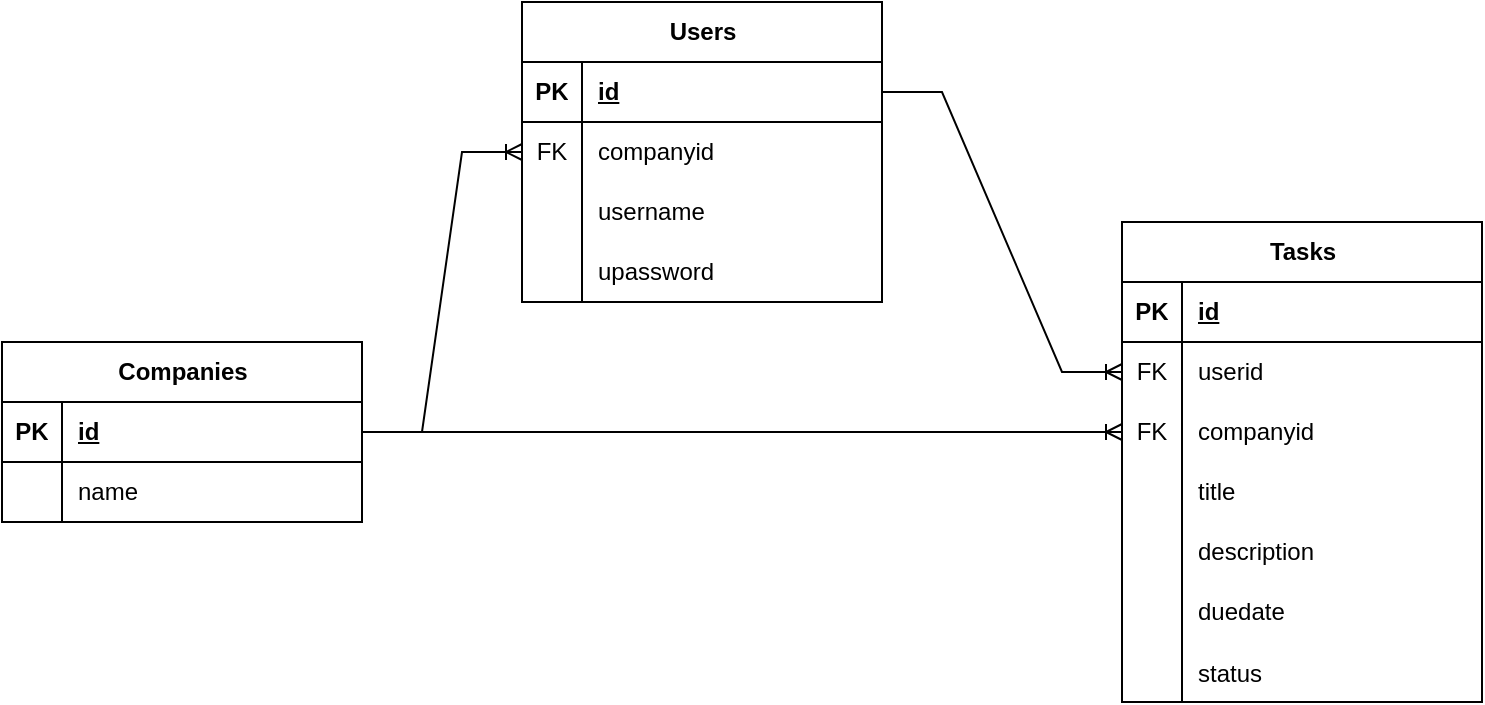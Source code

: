 <mxfile version="20.5.3" type="embed"><diagram id="R2lEEEUBdFMjLlhIrx00" name="Page-1"><mxGraphModel dx="1506" dy="586" grid="1" gridSize="10" guides="1" tooltips="1" connect="1" arrows="1" fold="1" page="1" pageScale="1" pageWidth="850" pageHeight="1100" math="0" shadow="0" extFonts="Permanent Marker^https://fonts.googleapis.com/css?family=Permanent+Marker"><root><mxCell id="0"/><mxCell id="1" parent="0"/><mxCell id="aO1jBpqtmkNnHj53JgQP-1" value="Companies" style="shape=table;startSize=30;container=1;collapsible=1;childLayout=tableLayout;fixedRows=1;rowLines=0;fontStyle=1;align=center;resizeLast=1;html=1;" parent="1" vertex="1"><mxGeometry y="210" width="180" height="90" as="geometry"/></mxCell><mxCell id="aO1jBpqtmkNnHj53JgQP-2" value="" style="shape=tableRow;horizontal=0;startSize=0;swimlaneHead=0;swimlaneBody=0;fillColor=none;collapsible=0;dropTarget=0;points=[[0,0.5],[1,0.5]];portConstraint=eastwest;top=0;left=0;right=0;bottom=1;" parent="aO1jBpqtmkNnHj53JgQP-1" vertex="1"><mxGeometry y="30" width="180" height="30" as="geometry"/></mxCell><mxCell id="aO1jBpqtmkNnHj53JgQP-3" value="PK" style="shape=partialRectangle;connectable=0;fillColor=none;top=0;left=0;bottom=0;right=0;fontStyle=1;overflow=hidden;whiteSpace=wrap;html=1;" parent="aO1jBpqtmkNnHj53JgQP-2" vertex="1"><mxGeometry width="30" height="30" as="geometry"><mxRectangle width="30" height="30" as="alternateBounds"/></mxGeometry></mxCell><mxCell id="aO1jBpqtmkNnHj53JgQP-4" value="id" style="shape=partialRectangle;connectable=0;fillColor=none;top=0;left=0;bottom=0;right=0;align=left;spacingLeft=6;fontStyle=5;overflow=hidden;whiteSpace=wrap;html=1;" parent="aO1jBpqtmkNnHj53JgQP-2" vertex="1"><mxGeometry x="30" width="150" height="30" as="geometry"><mxRectangle width="150" height="30" as="alternateBounds"/></mxGeometry></mxCell><mxCell id="aO1jBpqtmkNnHj53JgQP-5" value="" style="shape=tableRow;horizontal=0;startSize=0;swimlaneHead=0;swimlaneBody=0;fillColor=none;collapsible=0;dropTarget=0;points=[[0,0.5],[1,0.5]];portConstraint=eastwest;top=0;left=0;right=0;bottom=0;" parent="aO1jBpqtmkNnHj53JgQP-1" vertex="1"><mxGeometry y="60" width="180" height="30" as="geometry"/></mxCell><mxCell id="aO1jBpqtmkNnHj53JgQP-6" value="" style="shape=partialRectangle;connectable=0;fillColor=none;top=0;left=0;bottom=0;right=0;editable=1;overflow=hidden;whiteSpace=wrap;html=1;" parent="aO1jBpqtmkNnHj53JgQP-5" vertex="1"><mxGeometry width="30" height="30" as="geometry"><mxRectangle width="30" height="30" as="alternateBounds"/></mxGeometry></mxCell><mxCell id="aO1jBpqtmkNnHj53JgQP-7" value="name" style="shape=partialRectangle;connectable=0;fillColor=none;top=0;left=0;bottom=0;right=0;align=left;spacingLeft=6;overflow=hidden;whiteSpace=wrap;html=1;" parent="aO1jBpqtmkNnHj53JgQP-5" vertex="1"><mxGeometry x="30" width="150" height="30" as="geometry"><mxRectangle width="150" height="30" as="alternateBounds"/></mxGeometry></mxCell><mxCell id="aO1jBpqtmkNnHj53JgQP-14" value="Users" style="shape=table;startSize=30;container=1;collapsible=1;childLayout=tableLayout;fixedRows=1;rowLines=0;fontStyle=1;align=center;resizeLast=1;html=1;" parent="1" vertex="1"><mxGeometry x="260" y="40" width="180" height="150" as="geometry"/></mxCell><mxCell id="aO1jBpqtmkNnHj53JgQP-15" value="" style="shape=tableRow;horizontal=0;startSize=0;swimlaneHead=0;swimlaneBody=0;fillColor=none;collapsible=0;dropTarget=0;points=[[0,0.5],[1,0.5]];portConstraint=eastwest;top=0;left=0;right=0;bottom=1;" parent="aO1jBpqtmkNnHj53JgQP-14" vertex="1"><mxGeometry y="30" width="180" height="30" as="geometry"/></mxCell><mxCell id="aO1jBpqtmkNnHj53JgQP-16" value="PK" style="shape=partialRectangle;connectable=0;fillColor=none;top=0;left=0;bottom=0;right=0;fontStyle=1;overflow=hidden;whiteSpace=wrap;html=1;" parent="aO1jBpqtmkNnHj53JgQP-15" vertex="1"><mxGeometry width="30" height="30" as="geometry"><mxRectangle width="30" height="30" as="alternateBounds"/></mxGeometry></mxCell><mxCell id="aO1jBpqtmkNnHj53JgQP-17" value="id" style="shape=partialRectangle;connectable=0;fillColor=none;top=0;left=0;bottom=0;right=0;align=left;spacingLeft=6;fontStyle=5;overflow=hidden;whiteSpace=wrap;html=1;" parent="aO1jBpqtmkNnHj53JgQP-15" vertex="1"><mxGeometry x="30" width="150" height="30" as="geometry"><mxRectangle width="150" height="30" as="alternateBounds"/></mxGeometry></mxCell><mxCell id="aO1jBpqtmkNnHj53JgQP-24" value="" style="shape=tableRow;horizontal=0;startSize=0;swimlaneHead=0;swimlaneBody=0;fillColor=none;collapsible=0;dropTarget=0;points=[[0,0.5],[1,0.5]];portConstraint=eastwest;top=0;left=0;right=0;bottom=0;" parent="aO1jBpqtmkNnHj53JgQP-14" vertex="1"><mxGeometry y="60" width="180" height="30" as="geometry"/></mxCell><mxCell id="aO1jBpqtmkNnHj53JgQP-25" value="FK" style="shape=partialRectangle;connectable=0;fillColor=none;top=0;left=0;bottom=0;right=0;editable=1;overflow=hidden;whiteSpace=wrap;html=1;" parent="aO1jBpqtmkNnHj53JgQP-24" vertex="1"><mxGeometry width="30" height="30" as="geometry"><mxRectangle width="30" height="30" as="alternateBounds"/></mxGeometry></mxCell><mxCell id="aO1jBpqtmkNnHj53JgQP-26" value="companyid" style="shape=partialRectangle;connectable=0;fillColor=none;top=0;left=0;bottom=0;right=0;align=left;spacingLeft=6;overflow=hidden;whiteSpace=wrap;html=1;" parent="aO1jBpqtmkNnHj53JgQP-24" vertex="1"><mxGeometry x="30" width="150" height="30" as="geometry"><mxRectangle width="150" height="30" as="alternateBounds"/></mxGeometry></mxCell><mxCell id="aO1jBpqtmkNnHj53JgQP-18" value="" style="shape=tableRow;horizontal=0;startSize=0;swimlaneHead=0;swimlaneBody=0;fillColor=none;collapsible=0;dropTarget=0;points=[[0,0.5],[1,0.5]];portConstraint=eastwest;top=0;left=0;right=0;bottom=0;" parent="aO1jBpqtmkNnHj53JgQP-14" vertex="1"><mxGeometry y="90" width="180" height="30" as="geometry"/></mxCell><mxCell id="aO1jBpqtmkNnHj53JgQP-19" value="" style="shape=partialRectangle;connectable=0;fillColor=none;top=0;left=0;bottom=0;right=0;editable=1;overflow=hidden;whiteSpace=wrap;html=1;" parent="aO1jBpqtmkNnHj53JgQP-18" vertex="1"><mxGeometry width="30" height="30" as="geometry"><mxRectangle width="30" height="30" as="alternateBounds"/></mxGeometry></mxCell><mxCell id="aO1jBpqtmkNnHj53JgQP-20" value="username" style="shape=partialRectangle;connectable=0;fillColor=none;top=0;left=0;bottom=0;right=0;align=left;spacingLeft=6;overflow=hidden;whiteSpace=wrap;html=1;" parent="aO1jBpqtmkNnHj53JgQP-18" vertex="1"><mxGeometry x="30" width="150" height="30" as="geometry"><mxRectangle width="150" height="30" as="alternateBounds"/></mxGeometry></mxCell><mxCell id="aO1jBpqtmkNnHj53JgQP-21" value="" style="shape=tableRow;horizontal=0;startSize=0;swimlaneHead=0;swimlaneBody=0;fillColor=none;collapsible=0;dropTarget=0;points=[[0,0.5],[1,0.5]];portConstraint=eastwest;top=0;left=0;right=0;bottom=0;" parent="aO1jBpqtmkNnHj53JgQP-14" vertex="1"><mxGeometry y="120" width="180" height="30" as="geometry"/></mxCell><mxCell id="aO1jBpqtmkNnHj53JgQP-22" value="" style="shape=partialRectangle;connectable=0;fillColor=none;top=0;left=0;bottom=0;right=0;editable=1;overflow=hidden;whiteSpace=wrap;html=1;" parent="aO1jBpqtmkNnHj53JgQP-21" vertex="1"><mxGeometry width="30" height="30" as="geometry"><mxRectangle width="30" height="30" as="alternateBounds"/></mxGeometry></mxCell><mxCell id="aO1jBpqtmkNnHj53JgQP-23" value="upassword" style="shape=partialRectangle;connectable=0;fillColor=none;top=0;left=0;bottom=0;right=0;align=left;spacingLeft=6;overflow=hidden;whiteSpace=wrap;html=1;" parent="aO1jBpqtmkNnHj53JgQP-21" vertex="1"><mxGeometry x="30" width="150" height="30" as="geometry"><mxRectangle width="150" height="30" as="alternateBounds"/></mxGeometry></mxCell><mxCell id="aO1jBpqtmkNnHj53JgQP-27" value="" style="edgeStyle=entityRelationEdgeStyle;fontSize=12;html=1;endArrow=ERoneToMany;rounded=0;entryX=0;entryY=0.5;entryDx=0;entryDy=0;exitX=1;exitY=0.5;exitDx=0;exitDy=0;" parent="1" source="aO1jBpqtmkNnHj53JgQP-2" target="aO1jBpqtmkNnHj53JgQP-24" edge="1"><mxGeometry width="100" height="100" relative="1" as="geometry"><mxPoint x="170" y="310" as="sourcePoint"/><mxPoint x="270" y="210" as="targetPoint"/></mxGeometry></mxCell><mxCell id="aO1jBpqtmkNnHj53JgQP-28" value="Tasks" style="shape=table;startSize=30;container=1;collapsible=1;childLayout=tableLayout;fixedRows=1;rowLines=0;fontStyle=1;align=center;resizeLast=1;html=1;" parent="1" vertex="1"><mxGeometry x="560" y="150" width="180" height="240" as="geometry"/></mxCell><mxCell id="aO1jBpqtmkNnHj53JgQP-29" value="" style="shape=tableRow;horizontal=0;startSize=0;swimlaneHead=0;swimlaneBody=0;fillColor=none;collapsible=0;dropTarget=0;points=[[0,0.5],[1,0.5]];portConstraint=eastwest;top=0;left=0;right=0;bottom=1;" parent="aO1jBpqtmkNnHj53JgQP-28" vertex="1"><mxGeometry y="30" width="180" height="30" as="geometry"/></mxCell><mxCell id="aO1jBpqtmkNnHj53JgQP-30" value="PK" style="shape=partialRectangle;connectable=0;fillColor=none;top=0;left=0;bottom=0;right=0;fontStyle=1;overflow=hidden;whiteSpace=wrap;html=1;" parent="aO1jBpqtmkNnHj53JgQP-29" vertex="1"><mxGeometry width="30" height="30" as="geometry"><mxRectangle width="30" height="30" as="alternateBounds"/></mxGeometry></mxCell><mxCell id="aO1jBpqtmkNnHj53JgQP-31" value="id" style="shape=partialRectangle;connectable=0;fillColor=none;top=0;left=0;bottom=0;right=0;align=left;spacingLeft=6;fontStyle=5;overflow=hidden;whiteSpace=wrap;html=1;" parent="aO1jBpqtmkNnHj53JgQP-29" vertex="1"><mxGeometry x="30" width="150" height="30" as="geometry"><mxRectangle width="150" height="30" as="alternateBounds"/></mxGeometry></mxCell><mxCell id="aO1jBpqtmkNnHj53JgQP-41" value="" style="shape=tableRow;horizontal=0;startSize=0;swimlaneHead=0;swimlaneBody=0;fillColor=none;collapsible=0;dropTarget=0;points=[[0,0.5],[1,0.5]];portConstraint=eastwest;top=0;left=0;right=0;bottom=0;" parent="aO1jBpqtmkNnHj53JgQP-28" vertex="1"><mxGeometry y="60" width="180" height="30" as="geometry"/></mxCell><mxCell id="aO1jBpqtmkNnHj53JgQP-42" value="FK" style="shape=partialRectangle;connectable=0;fillColor=none;top=0;left=0;bottom=0;right=0;fontStyle=0;overflow=hidden;whiteSpace=wrap;html=1;" parent="aO1jBpqtmkNnHj53JgQP-41" vertex="1"><mxGeometry width="30" height="30" as="geometry"><mxRectangle width="30" height="30" as="alternateBounds"/></mxGeometry></mxCell><mxCell id="aO1jBpqtmkNnHj53JgQP-43" value="userid" style="shape=partialRectangle;connectable=0;fillColor=none;top=0;left=0;bottom=0;right=0;align=left;spacingLeft=6;fontStyle=0;overflow=hidden;whiteSpace=wrap;html=1;" parent="aO1jBpqtmkNnHj53JgQP-41" vertex="1"><mxGeometry x="30" width="150" height="30" as="geometry"><mxRectangle width="150" height="30" as="alternateBounds"/></mxGeometry></mxCell><mxCell id="aO1jBpqtmkNnHj53JgQP-44" value="" style="shape=tableRow;horizontal=0;startSize=0;swimlaneHead=0;swimlaneBody=0;fillColor=none;collapsible=0;dropTarget=0;points=[[0,0.5],[1,0.5]];portConstraint=eastwest;top=0;left=0;right=0;bottom=0;" parent="aO1jBpqtmkNnHj53JgQP-28" vertex="1"><mxGeometry y="90" width="180" height="30" as="geometry"/></mxCell><mxCell id="aO1jBpqtmkNnHj53JgQP-45" value="FK" style="shape=partialRectangle;connectable=0;fillColor=none;top=0;left=0;bottom=0;right=0;fontStyle=0;overflow=hidden;whiteSpace=wrap;html=1;" parent="aO1jBpqtmkNnHj53JgQP-44" vertex="1"><mxGeometry width="30" height="30" as="geometry"><mxRectangle width="30" height="30" as="alternateBounds"/></mxGeometry></mxCell><mxCell id="aO1jBpqtmkNnHj53JgQP-46" value="companyid" style="shape=partialRectangle;connectable=0;fillColor=none;top=0;left=0;bottom=0;right=0;align=left;spacingLeft=6;fontStyle=0;overflow=hidden;whiteSpace=wrap;html=1;" parent="aO1jBpqtmkNnHj53JgQP-44" vertex="1"><mxGeometry x="30" width="150" height="30" as="geometry"><mxRectangle width="150" height="30" as="alternateBounds"/></mxGeometry></mxCell><mxCell id="aO1jBpqtmkNnHj53JgQP-32" value="" style="shape=tableRow;horizontal=0;startSize=0;swimlaneHead=0;swimlaneBody=0;fillColor=none;collapsible=0;dropTarget=0;points=[[0,0.5],[1,0.5]];portConstraint=eastwest;top=0;left=0;right=0;bottom=0;" parent="aO1jBpqtmkNnHj53JgQP-28" vertex="1"><mxGeometry y="120" width="180" height="30" as="geometry"/></mxCell><mxCell id="aO1jBpqtmkNnHj53JgQP-33" value="" style="shape=partialRectangle;connectable=0;fillColor=none;top=0;left=0;bottom=0;right=0;editable=1;overflow=hidden;whiteSpace=wrap;html=1;" parent="aO1jBpqtmkNnHj53JgQP-32" vertex="1"><mxGeometry width="30" height="30" as="geometry"><mxRectangle width="30" height="30" as="alternateBounds"/></mxGeometry></mxCell><mxCell id="aO1jBpqtmkNnHj53JgQP-34" value="title" style="shape=partialRectangle;connectable=0;fillColor=none;top=0;left=0;bottom=0;right=0;align=left;spacingLeft=6;overflow=hidden;whiteSpace=wrap;html=1;" parent="aO1jBpqtmkNnHj53JgQP-32" vertex="1"><mxGeometry x="30" width="150" height="30" as="geometry"><mxRectangle width="150" height="30" as="alternateBounds"/></mxGeometry></mxCell><mxCell id="aO1jBpqtmkNnHj53JgQP-35" value="" style="shape=tableRow;horizontal=0;startSize=0;swimlaneHead=0;swimlaneBody=0;fillColor=none;collapsible=0;dropTarget=0;points=[[0,0.5],[1,0.5]];portConstraint=eastwest;top=0;left=0;right=0;bottom=0;" parent="aO1jBpqtmkNnHj53JgQP-28" vertex="1"><mxGeometry y="150" width="180" height="30" as="geometry"/></mxCell><mxCell id="aO1jBpqtmkNnHj53JgQP-36" value="" style="shape=partialRectangle;connectable=0;fillColor=none;top=0;left=0;bottom=0;right=0;editable=1;overflow=hidden;whiteSpace=wrap;html=1;" parent="aO1jBpqtmkNnHj53JgQP-35" vertex="1"><mxGeometry width="30" height="30" as="geometry"><mxRectangle width="30" height="30" as="alternateBounds"/></mxGeometry></mxCell><mxCell id="aO1jBpqtmkNnHj53JgQP-37" value="description" style="shape=partialRectangle;connectable=0;fillColor=none;top=0;left=0;bottom=0;right=0;align=left;spacingLeft=6;overflow=hidden;whiteSpace=wrap;html=1;" parent="aO1jBpqtmkNnHj53JgQP-35" vertex="1"><mxGeometry x="30" width="150" height="30" as="geometry"><mxRectangle width="150" height="30" as="alternateBounds"/></mxGeometry></mxCell><mxCell id="aO1jBpqtmkNnHj53JgQP-38" value="" style="shape=tableRow;horizontal=0;startSize=0;swimlaneHead=0;swimlaneBody=0;fillColor=none;collapsible=0;dropTarget=0;points=[[0,0.5],[1,0.5]];portConstraint=eastwest;top=0;left=0;right=0;bottom=0;" parent="aO1jBpqtmkNnHj53JgQP-28" vertex="1"><mxGeometry y="180" width="180" height="30" as="geometry"/></mxCell><mxCell id="aO1jBpqtmkNnHj53JgQP-39" value="" style="shape=partialRectangle;connectable=0;fillColor=none;top=0;left=0;bottom=0;right=0;editable=1;overflow=hidden;whiteSpace=wrap;html=1;" parent="aO1jBpqtmkNnHj53JgQP-38" vertex="1"><mxGeometry width="30" height="30" as="geometry"><mxRectangle width="30" height="30" as="alternateBounds"/></mxGeometry></mxCell><mxCell id="aO1jBpqtmkNnHj53JgQP-40" value="duedate" style="shape=partialRectangle;connectable=0;fillColor=none;top=0;left=0;bottom=0;right=0;align=left;spacingLeft=6;overflow=hidden;whiteSpace=wrap;html=1;" parent="aO1jBpqtmkNnHj53JgQP-38" vertex="1"><mxGeometry x="30" width="150" height="30" as="geometry"><mxRectangle width="150" height="30" as="alternateBounds"/></mxGeometry></mxCell><mxCell id="aO1jBpqtmkNnHj53JgQP-47" value="" style="shape=tableRow;horizontal=0;startSize=0;swimlaneHead=0;swimlaneBody=0;fillColor=none;collapsible=0;dropTarget=0;points=[[0,0.5],[1,0.5]];portConstraint=eastwest;top=0;left=0;right=0;bottom=0;" parent="aO1jBpqtmkNnHj53JgQP-28" vertex="1"><mxGeometry y="210" width="180" height="30" as="geometry"/></mxCell><mxCell id="aO1jBpqtmkNnHj53JgQP-48" value="" style="shape=partialRectangle;connectable=0;fillColor=none;top=0;left=0;bottom=0;right=0;editable=1;overflow=hidden;" parent="aO1jBpqtmkNnHj53JgQP-47" vertex="1"><mxGeometry width="30" height="30" as="geometry"><mxRectangle width="30" height="30" as="alternateBounds"/></mxGeometry></mxCell><mxCell id="aO1jBpqtmkNnHj53JgQP-49" value="status" style="shape=partialRectangle;connectable=0;fillColor=none;top=0;left=0;bottom=0;right=0;align=left;spacingLeft=6;overflow=hidden;" parent="aO1jBpqtmkNnHj53JgQP-47" vertex="1"><mxGeometry x="30" width="150" height="30" as="geometry"><mxRectangle width="150" height="30" as="alternateBounds"/></mxGeometry></mxCell><mxCell id="aO1jBpqtmkNnHj53JgQP-50" value="" style="edgeStyle=entityRelationEdgeStyle;fontSize=12;html=1;endArrow=ERoneToMany;rounded=0;entryX=0;entryY=0.5;entryDx=0;entryDy=0;exitX=1;exitY=0.5;exitDx=0;exitDy=0;" parent="1" source="aO1jBpqtmkNnHj53JgQP-15" target="aO1jBpqtmkNnHj53JgQP-41" edge="1"><mxGeometry width="100" height="100" relative="1" as="geometry"><mxPoint x="360" y="420" as="sourcePoint"/><mxPoint x="460" y="320" as="targetPoint"/></mxGeometry></mxCell><mxCell id="aO1jBpqtmkNnHj53JgQP-51" value="" style="edgeStyle=entityRelationEdgeStyle;fontSize=12;html=1;endArrow=ERoneToMany;rounded=0;entryX=0;entryY=0.5;entryDx=0;entryDy=0;exitX=1;exitY=0.5;exitDx=0;exitDy=0;" parent="1" source="aO1jBpqtmkNnHj53JgQP-2" target="aO1jBpqtmkNnHj53JgQP-44" edge="1"><mxGeometry width="100" height="100" relative="1" as="geometry"><mxPoint x="340" y="410" as="sourcePoint"/><mxPoint x="440" y="310" as="targetPoint"/></mxGeometry></mxCell></root></mxGraphModel></diagram></mxfile>